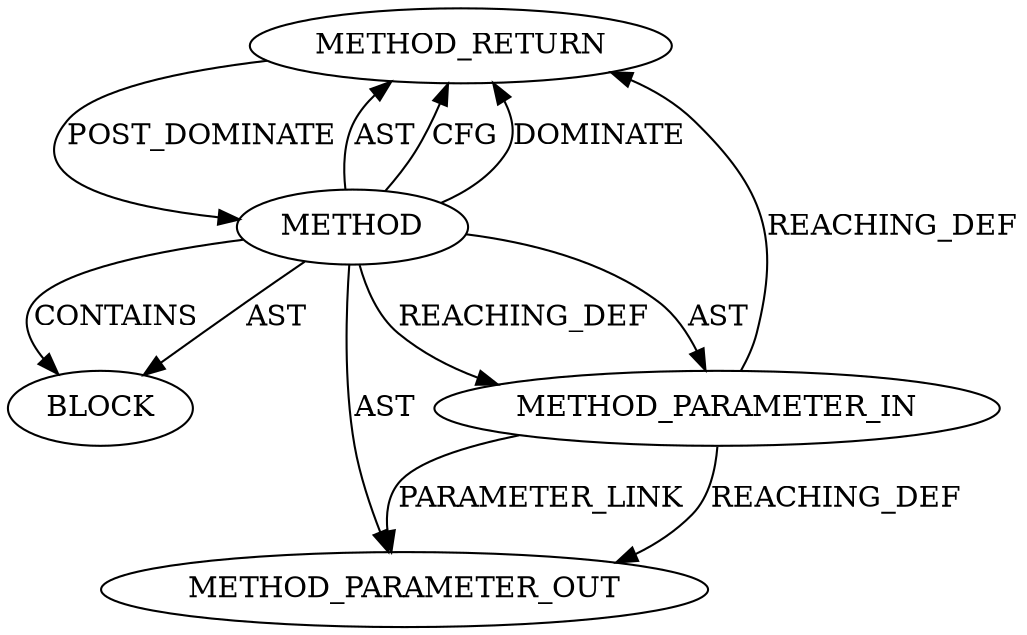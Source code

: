 digraph {
  25829 [label=METHOD_RETURN ORDER=2 CODE="RET" TYPE_FULL_NAME="ANY" EVALUATION_STRATEGY="BY_VALUE"]
  25827 [label=METHOD_PARAMETER_IN ORDER=1 CODE="p1" IS_VARIADIC=false TYPE_FULL_NAME="ANY" EVALUATION_STRATEGY="BY_VALUE" INDEX=1 NAME="p1"]
  25828 [label=BLOCK ORDER=1 ARGUMENT_INDEX=1 CODE="<empty>" TYPE_FULL_NAME="ANY"]
  27329 [label=METHOD_PARAMETER_OUT ORDER=1 CODE="p1" IS_VARIADIC=false TYPE_FULL_NAME="ANY" EVALUATION_STRATEGY="BY_VALUE" INDEX=1 NAME="p1"]
  25826 [label=METHOD AST_PARENT_TYPE="NAMESPACE_BLOCK" AST_PARENT_FULL_NAME="<global>" ORDER=0 CODE="<empty>" FULL_NAME="EVP_CIPHER_CTX_init" IS_EXTERNAL=true FILENAME="<empty>" SIGNATURE="" NAME="EVP_CIPHER_CTX_init"]
  25826 -> 25829 [label=AST ]
  25826 -> 27329 [label=AST ]
  25829 -> 25826 [label=POST_DOMINATE ]
  25826 -> 25829 [label=CFG ]
  25826 -> 25827 [label=AST ]
  25826 -> 25827 [label=REACHING_DEF VARIABLE=""]
  25826 -> 25828 [label=CONTAINS ]
  25827 -> 27329 [label=REACHING_DEF VARIABLE="p1"]
  25826 -> 25828 [label=AST ]
  25826 -> 25829 [label=DOMINATE ]
  25827 -> 25829 [label=REACHING_DEF VARIABLE="p1"]
  25827 -> 27329 [label=PARAMETER_LINK ]
}
